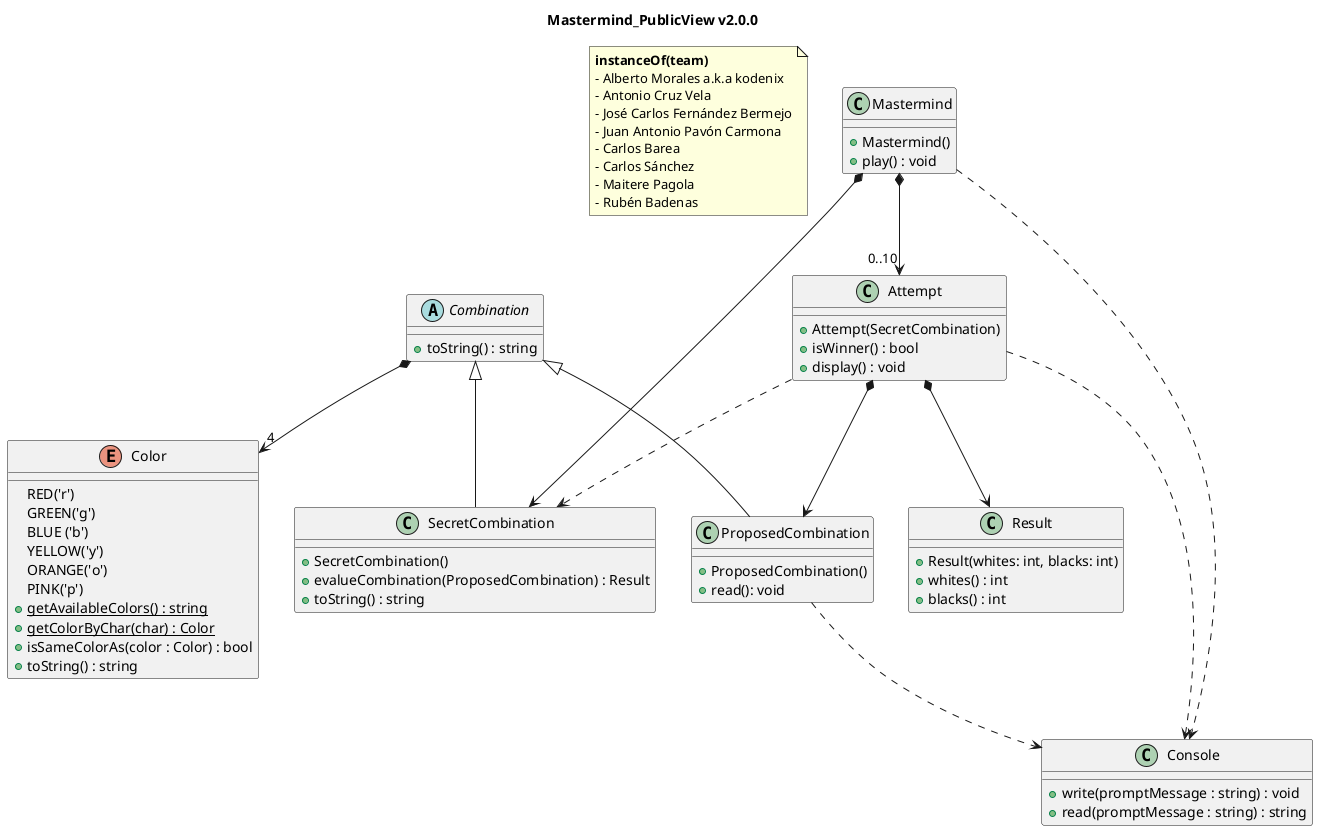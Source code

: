@startuml Mastermind_PublicView_v2_0_0

title Mastermind_PublicView v2.0.0

note as N1
  <b>instanceOf(team)</b>
  - Alberto Morales a.k.a kodenix
  - Antonio Cruz Vela
  - José Carlos Fernández Bermejo
  - Juan Antonio Pavón Carmona
  - Carlos Barea
  - Carlos Sánchez
  - Maitere Pagola
  - Rubén Badenas
end note


class Mastermind {
    +Mastermind()
    +play() : void
}

class Attempt{
    +Attempt(SecretCombination)
    +isWinner() : bool
    +display() : void
}


class Result{
    +Result(whites: int, blacks: int)
    +whites() : int
    +blacks() : int
}

enum Color{
    RED('r')
    GREEN('g')
    BLUE ('b')
    YELLOW('y')
    ORANGE('o')
    PINK('p')
    +{static} getAvailableColors() : string
    +{static} getColorByChar(char) : Color
    +isSameColorAs(color : Color) : bool
    +toString() : string
}

abstract class Combination{
    +toString() : string
}

class SecretCombination{
    +SecretCombination()
    +evalueCombination(ProposedCombination) : Result
    +toString() : string
}

class ProposedCombination{
    +ProposedCombination()
    +read(): void
}

class Console{
    +write(promptMessage : string) : void
    +read(promptMessage : string) : string
}



Mastermind *--> SecretCombination
Mastermind *--> "0..10" Attempt

Combination ^-- SecretCombination
Combination ^-- ProposedCombination
Combination *--> "4" Color

Attempt *--> ProposedCombination
Attempt *--> Result
Attempt ..> SecretCombination

Mastermind ..> Console
Attempt ..> Console
ProposedCombination ..> Console

@enduml